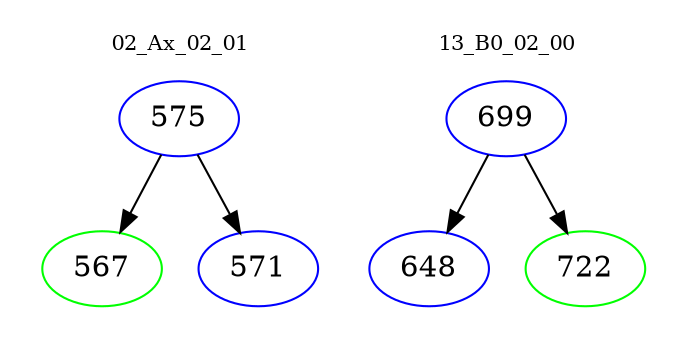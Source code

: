 digraph{
subgraph cluster_0 {
color = white
label = "02_Ax_02_01";
fontsize=10;
T0_575 [label="575", color="blue"]
T0_575 -> T0_567 [color="black"]
T0_567 [label="567", color="green"]
T0_575 -> T0_571 [color="black"]
T0_571 [label="571", color="blue"]
}
subgraph cluster_1 {
color = white
label = "13_B0_02_00";
fontsize=10;
T1_699 [label="699", color="blue"]
T1_699 -> T1_648 [color="black"]
T1_648 [label="648", color="blue"]
T1_699 -> T1_722 [color="black"]
T1_722 [label="722", color="green"]
}
}
